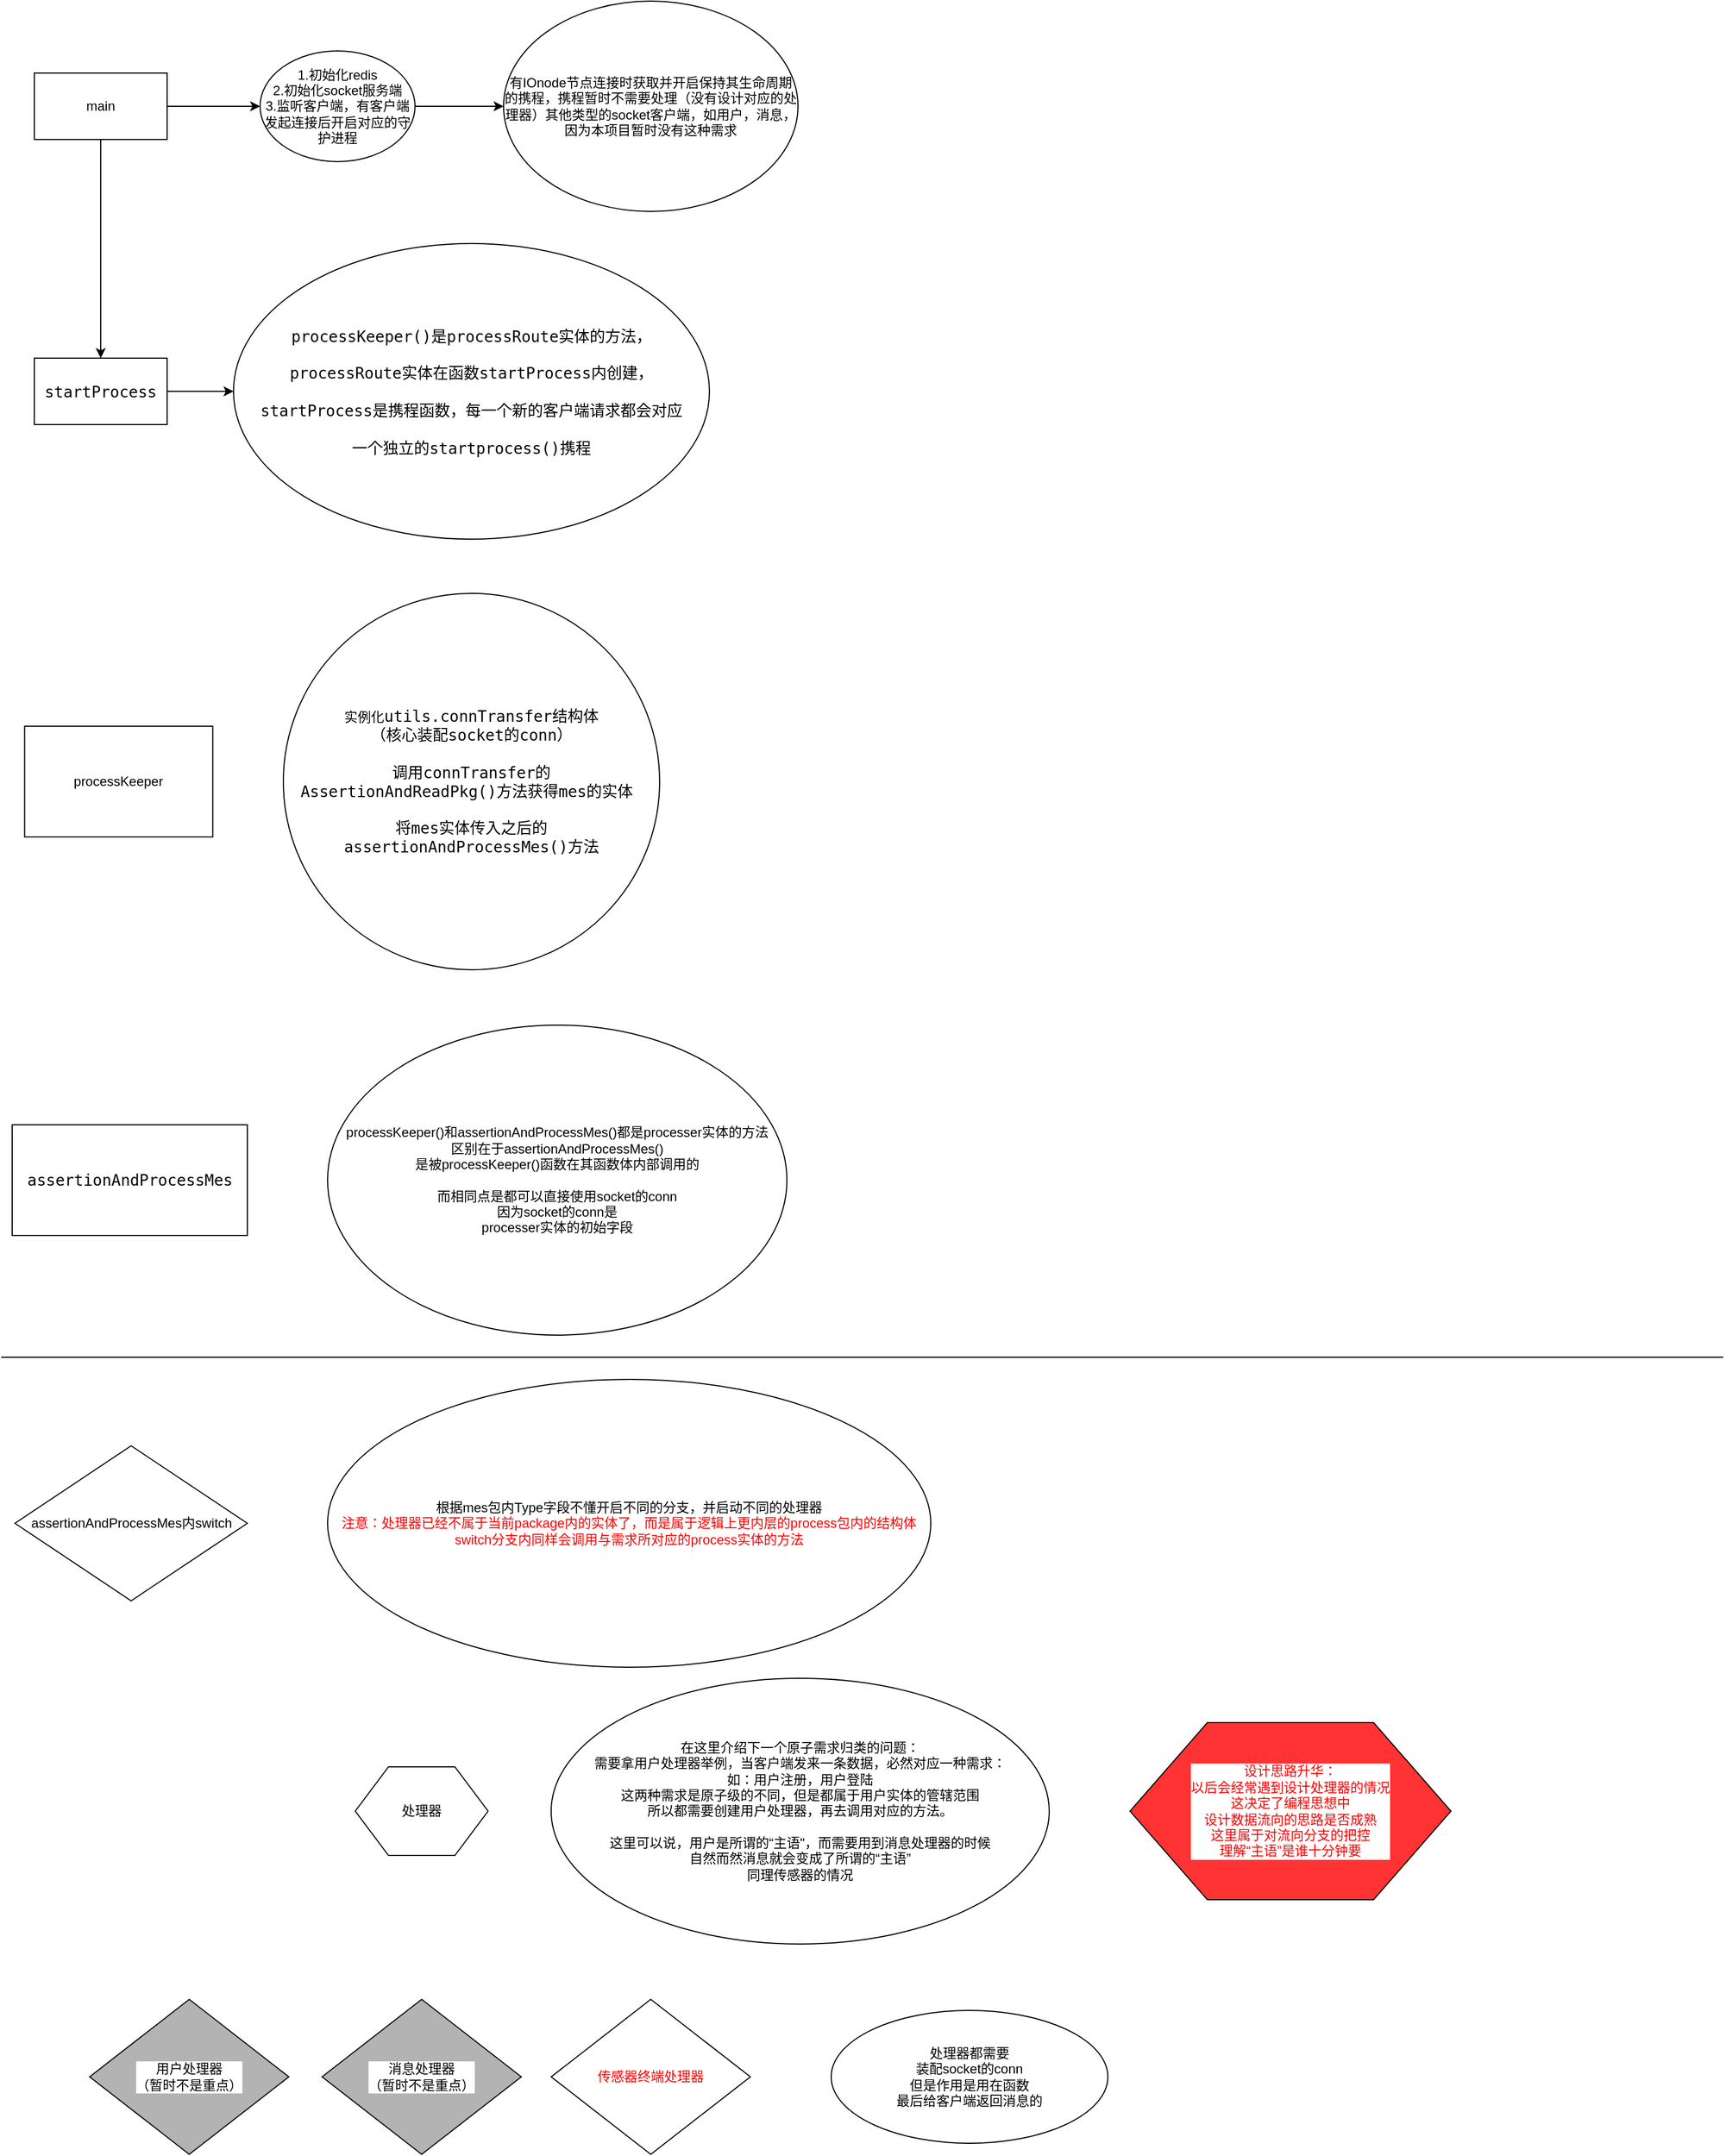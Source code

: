 <mxfile version="13.1.3" type="github">
  <diagram id="dvXGsRnJWB8gbnkpLMBo" name="Page-1">
    <mxGraphModel dx="875" dy="5217" grid="1" gridSize="10" guides="1" tooltips="1" connect="1" arrows="1" fold="1" page="1" pageScale="1" pageWidth="3300" pageHeight="4681" math="0" shadow="0">
      <root>
        <mxCell id="0" />
        <mxCell id="1" parent="0" />
        <mxCell id="JokFo_8oz-sf4rnF7_rB-4" value="" style="edgeStyle=orthogonalEdgeStyle;rounded=0;orthogonalLoop=1;jettySize=auto;html=1;entryX=0;entryY=0.5;entryDx=0;entryDy=0;" parent="1" source="JokFo_8oz-sf4rnF7_rB-1" target="JokFo_8oz-sf4rnF7_rB-5" edge="1">
          <mxGeometry relative="1" as="geometry">
            <mxPoint x="540" y="70" as="targetPoint" />
          </mxGeometry>
        </mxCell>
        <mxCell id="JokFo_8oz-sf4rnF7_rB-10" style="edgeStyle=orthogonalEdgeStyle;rounded=0;orthogonalLoop=1;jettySize=auto;html=1;exitX=0.5;exitY=1;exitDx=0;exitDy=0;entryX=0.5;entryY=0;entryDx=0;entryDy=0;" parent="1" source="JokFo_8oz-sf4rnF7_rB-1" target="JokFo_8oz-sf4rnF7_rB-9" edge="1">
          <mxGeometry relative="1" as="geometry" />
        </mxCell>
        <mxCell id="JokFo_8oz-sf4rnF7_rB-1" value="main" style="rounded=0;whiteSpace=wrap;html=1;" parent="1" vertex="1">
          <mxGeometry x="70" y="40" width="120" height="60" as="geometry" />
        </mxCell>
        <mxCell id="JokFo_8oz-sf4rnF7_rB-8" value="" style="edgeStyle=orthogonalEdgeStyle;rounded=0;orthogonalLoop=1;jettySize=auto;html=1;" parent="1" source="JokFo_8oz-sf4rnF7_rB-5" target="JokFo_8oz-sf4rnF7_rB-7" edge="1">
          <mxGeometry relative="1" as="geometry" />
        </mxCell>
        <mxCell id="JokFo_8oz-sf4rnF7_rB-5" value="1.初始化redis&lt;br&gt;2.初始化socket服务端&lt;br&gt;3.监听客户端，有客户端发起连接后开启对应的守护进程" style="ellipse;whiteSpace=wrap;html=1;" parent="1" vertex="1">
          <mxGeometry x="274" y="20" width="140" height="100" as="geometry" />
        </mxCell>
        <mxCell id="JokFo_8oz-sf4rnF7_rB-7" value="有IOnode节点连接时获取并开启保持其生命周期的携程，携程暂时不需要处理（没有设计对应的处理器）其他类型的socket客户端，如用户，消息，因为本项目暂时没有这种需求" style="ellipse;whiteSpace=wrap;html=1;" parent="1" vertex="1">
          <mxGeometry x="494" y="-25" width="266" height="190" as="geometry" />
        </mxCell>
        <mxCell id="JokFo_8oz-sf4rnF7_rB-12" value="" style="edgeStyle=orthogonalEdgeStyle;rounded=0;orthogonalLoop=1;jettySize=auto;html=1;" parent="1" source="JokFo_8oz-sf4rnF7_rB-9" target="JokFo_8oz-sf4rnF7_rB-11" edge="1">
          <mxGeometry relative="1" as="geometry" />
        </mxCell>
        <mxCell id="JokFo_8oz-sf4rnF7_rB-9" value="&lt;div style=&quot;font-family: &amp;quot;droid sans mono&amp;quot;, monospace, monospace, &amp;quot;droid sans fallback&amp;quot;; font-size: 14px; line-height: 19px;&quot;&gt;&lt;font&gt;startProcess&lt;/font&gt;&lt;/div&gt;" style="rounded=0;whiteSpace=wrap;html=1;labelBackgroundColor=#ffffff;fontColor=#000000;" parent="1" vertex="1">
          <mxGeometry x="70" y="297.5" width="120" height="60" as="geometry" />
        </mxCell>
        <mxCell id="JokFo_8oz-sf4rnF7_rB-11" value="&lt;span style=&quot;font-family: &amp;quot;droid sans mono&amp;quot;, monospace, monospace, &amp;quot;droid sans fallback&amp;quot;; font-size: 14px;&quot;&gt;processKeeper()是processRoute实体的方法，&lt;br&gt;&lt;br&gt;processRoute实体在函数startProcess内创建，&lt;br&gt;&lt;br&gt;startProcess是携程函数，每一个新的客户端请求都会对应&lt;br&gt;&lt;br&gt;一个独立的startprocess()携程&lt;br&gt;&lt;/span&gt;" style="ellipse;whiteSpace=wrap;html=1;labelBackgroundColor=#ffffff;fontColor=#000000;" parent="1" vertex="1">
          <mxGeometry x="250" y="194" width="430" height="267" as="geometry" />
        </mxCell>
        <mxCell id="7K-qaFqnbJk-Yph1IfBK-1" value="&lt;font&gt;&lt;span&gt;实例化&lt;/span&gt;&lt;span style=&quot;font-family: &amp;quot;droid sans mono&amp;quot; , monospace , monospace , &amp;quot;droid sans fallback&amp;quot; ; font-size: 14px&quot;&gt;utils.connTransfer结构体&lt;br&gt;（核心装配socket的conn）&lt;br&gt;&lt;br&gt;调用connTransfer的&lt;br&gt;&lt;/span&gt;&lt;/font&gt;&lt;span style=&quot;font-family: &amp;quot;droid sans mono&amp;quot;, monospace, monospace, &amp;quot;droid sans fallback&amp;quot;; font-size: 14px;&quot;&gt;AssertionAndReadPkg&lt;/span&gt;&lt;span style=&quot;font-family: &amp;quot;droid sans mono&amp;quot;, monospace, monospace, &amp;quot;droid sans fallback&amp;quot;; font-size: 14px;&quot;&gt;()方法获得mes的实体&amp;nbsp;&lt;br&gt;&lt;/span&gt;&lt;font&gt;&lt;span style=&quot;font-family: &amp;quot;droid sans mono&amp;quot; , monospace , monospace , &amp;quot;droid sans fallback&amp;quot; ; font-size: 14px&quot;&gt;&lt;br&gt;&lt;/span&gt;&lt;/font&gt;&lt;font&gt;&lt;span style=&quot;font-family: &amp;quot;droid sans mono&amp;quot; , monospace , monospace , &amp;quot;droid sans fallback&amp;quot; ; font-size: 14px&quot;&gt;将mes实体传入之后的&lt;br&gt;&lt;/span&gt;&lt;/font&gt;&lt;span style=&quot;font-family: &amp;quot;droid sans mono&amp;quot; , monospace , monospace , &amp;quot;droid sans fallback&amp;quot; ; font-size: 14px&quot;&gt;assertionAndProcessMes()方法&lt;/span&gt;&lt;font&gt;&lt;span style=&quot;font-family: &amp;quot;droid sans mono&amp;quot; , monospace , monospace , &amp;quot;droid sans fallback&amp;quot; ; font-size: 14px&quot;&gt;&lt;br&gt;&lt;/span&gt;&lt;/font&gt;" style="ellipse;whiteSpace=wrap;html=1;aspect=fixed;fillColor=#FFFFFF;fontColor=#000000;labelBackgroundColor=#FFFFFF;" vertex="1" parent="1">
          <mxGeometry x="295" y="510" width="340" height="340" as="geometry" />
        </mxCell>
        <mxCell id="7K-qaFqnbJk-Yph1IfBK-2" value="processKeeper" style="rounded=0;whiteSpace=wrap;html=1;" vertex="1" parent="1">
          <mxGeometry x="61.25" y="630" width="170" height="100" as="geometry" />
        </mxCell>
        <mxCell id="7K-qaFqnbJk-Yph1IfBK-3" value="&lt;div style=&quot;font-family: &amp;quot;droid sans mono&amp;quot;, monospace, monospace, &amp;quot;droid sans fallback&amp;quot;; font-size: 14px; line-height: 19px;&quot;&gt;&lt;span style=&quot;&quot;&gt;assertionAndProcessMes&lt;/span&gt;&lt;/div&gt;" style="rounded=0;whiteSpace=wrap;html=1;labelBackgroundColor=#ffffff;fontColor=#000000;" vertex="1" parent="1">
          <mxGeometry x="50" y="990" width="212.5" height="100" as="geometry" />
        </mxCell>
        <mxCell id="7K-qaFqnbJk-Yph1IfBK-4" value="processKeeper()和assertionAndProcessMes()都是processer实体的方法&lt;br&gt;区别在于assertionAndProcessMes()&lt;br&gt;是被processKeeper()函数在其函数体内部调用的&lt;br&gt;&lt;br&gt;而相同点是都可以直接使用socket的conn&lt;br&gt;因为socket的conn是&lt;br&gt;processer实体的初始字段" style="ellipse;whiteSpace=wrap;html=1;labelBackgroundColor=#ffffff;fillColor=#FFFFFF;fontColor=#000000;" vertex="1" parent="1">
          <mxGeometry x="335" y="900" width="415" height="280" as="geometry" />
        </mxCell>
        <mxCell id="7K-qaFqnbJk-Yph1IfBK-6" value="assertionAndProcessMes内switch" style="rhombus;whiteSpace=wrap;html=1;labelBackgroundColor=#ffffff;fillColor=#FFFFFF;fontColor=#000000;" vertex="1" parent="1">
          <mxGeometry x="52.5" y="1280" width="210" height="140" as="geometry" />
        </mxCell>
        <mxCell id="7K-qaFqnbJk-Yph1IfBK-7" value="根据mes包内Type字段不懂开启不同的分支，并启动不同的处理器&lt;br&gt;&lt;font color=&quot;#ff0000&quot;&gt;注意：处理器已经不属于当前package内的实体了，而是属于逻辑上更内层的process包内的结构体&lt;br&gt;switch分支内同样会调用与需求所对应的process实体的方法&lt;/font&gt;" style="ellipse;whiteSpace=wrap;html=1;labelBackgroundColor=#ffffff;fillColor=#FFFFFF;fontColor=#000000;" vertex="1" parent="1">
          <mxGeometry x="335" y="1220" width="545" height="260" as="geometry" />
        </mxCell>
        <mxCell id="7K-qaFqnbJk-Yph1IfBK-10" value="" style="endArrow=none;html=1;labelBackgroundColor=#000000;strokeColor=#000000;fontColor=#000000;" edge="1" parent="1">
          <mxGeometry width="50" height="50" relative="1" as="geometry">
            <mxPoint x="40" y="1200" as="sourcePoint" />
            <mxPoint x="1596" y="1200" as="targetPoint" />
          </mxGeometry>
        </mxCell>
        <mxCell id="7K-qaFqnbJk-Yph1IfBK-11" value="处理器" style="shape=hexagon;perimeter=hexagonPerimeter2;whiteSpace=wrap;html=1;labelBackgroundColor=#ffffff;fillColor=#FFFFFF;fontColor=#000000;" vertex="1" parent="1">
          <mxGeometry x="360" y="1570" width="120" height="80" as="geometry" />
        </mxCell>
        <mxCell id="7K-qaFqnbJk-Yph1IfBK-12" value="用户处理器&lt;br&gt;（暂时不是重点）" style="rhombus;whiteSpace=wrap;html=1;labelBackgroundColor=#ffffff;fillColor=#B3B3B3;fontColor=#000000;" vertex="1" parent="1">
          <mxGeometry x="120" y="1780" width="180" height="140" as="geometry" />
        </mxCell>
        <mxCell id="7K-qaFqnbJk-Yph1IfBK-13" value="消息处理器&lt;br&gt;（暂时不是重点）" style="rhombus;whiteSpace=wrap;html=1;labelBackgroundColor=#ffffff;fillColor=#B3B3B3;fontColor=#000000;" vertex="1" parent="1">
          <mxGeometry x="330" y="1780" width="180" height="140" as="geometry" />
        </mxCell>
        <mxCell id="7K-qaFqnbJk-Yph1IfBK-14" value="传感器终端处理器" style="rhombus;whiteSpace=wrap;html=1;labelBackgroundColor=#ffffff;fillColor=#FFFFFF;fontColor=#FF0000;" vertex="1" parent="1">
          <mxGeometry x="537" y="1780" width="180" height="140" as="geometry" />
        </mxCell>
        <mxCell id="7K-qaFqnbJk-Yph1IfBK-16" value="在这里介绍下一个原子需求归类的问题：&lt;br&gt;需要拿用户处理器举例，当客户端发来一条数据，必然对应一种需求：&lt;br&gt;如：用户注册，用户登陆&lt;br&gt;这两种需求是原子级的不同，但是都属于用户实体的管辖范围&lt;br&gt;所以都需要创建用户处理器，再去调用对应的方法。&lt;br&gt;&lt;br&gt;这里可以说，用户是所谓的“主语&quot;，而需要用到消息处理器的时候&lt;br&gt;自然而然消息就会变成了所谓的“主语”&lt;br&gt;同理传感器的情况" style="ellipse;whiteSpace=wrap;html=1;labelBackgroundColor=#FFFFFF;" vertex="1" parent="1">
          <mxGeometry x="537" y="1490" width="450" height="240" as="geometry" />
        </mxCell>
        <mxCell id="7K-qaFqnbJk-Yph1IfBK-17" value="设计思路升华：&lt;br&gt;以后会经常遇到设计处理器的情况&lt;br&gt;这决定了编程思想中&lt;br&gt;设计数据流向的思路是否成熟&lt;br&gt;这里属于对流向分支的把控&lt;br&gt;理解“主语”是谁十分钟要" style="shape=hexagon;perimeter=hexagonPerimeter2;whiteSpace=wrap;html=1;labelBackgroundColor=#FFFFFF;fillColor=#FF3333;fontColor=#FF0000;size=0.241;" vertex="1" parent="1">
          <mxGeometry x="1060" y="1530" width="290" height="160" as="geometry" />
        </mxCell>
        <mxCell id="7K-qaFqnbJk-Yph1IfBK-18" value="处理器都需要&lt;br&gt;装配socket的conn&lt;br&gt;但是作用是用在函数&lt;br&gt;最后给客户端返回消息的" style="ellipse;whiteSpace=wrap;html=1;labelBackgroundColor=#FFFFFF;" vertex="1" parent="1">
          <mxGeometry x="790" y="1790" width="250" height="120" as="geometry" />
        </mxCell>
      </root>
    </mxGraphModel>
  </diagram>
</mxfile>

